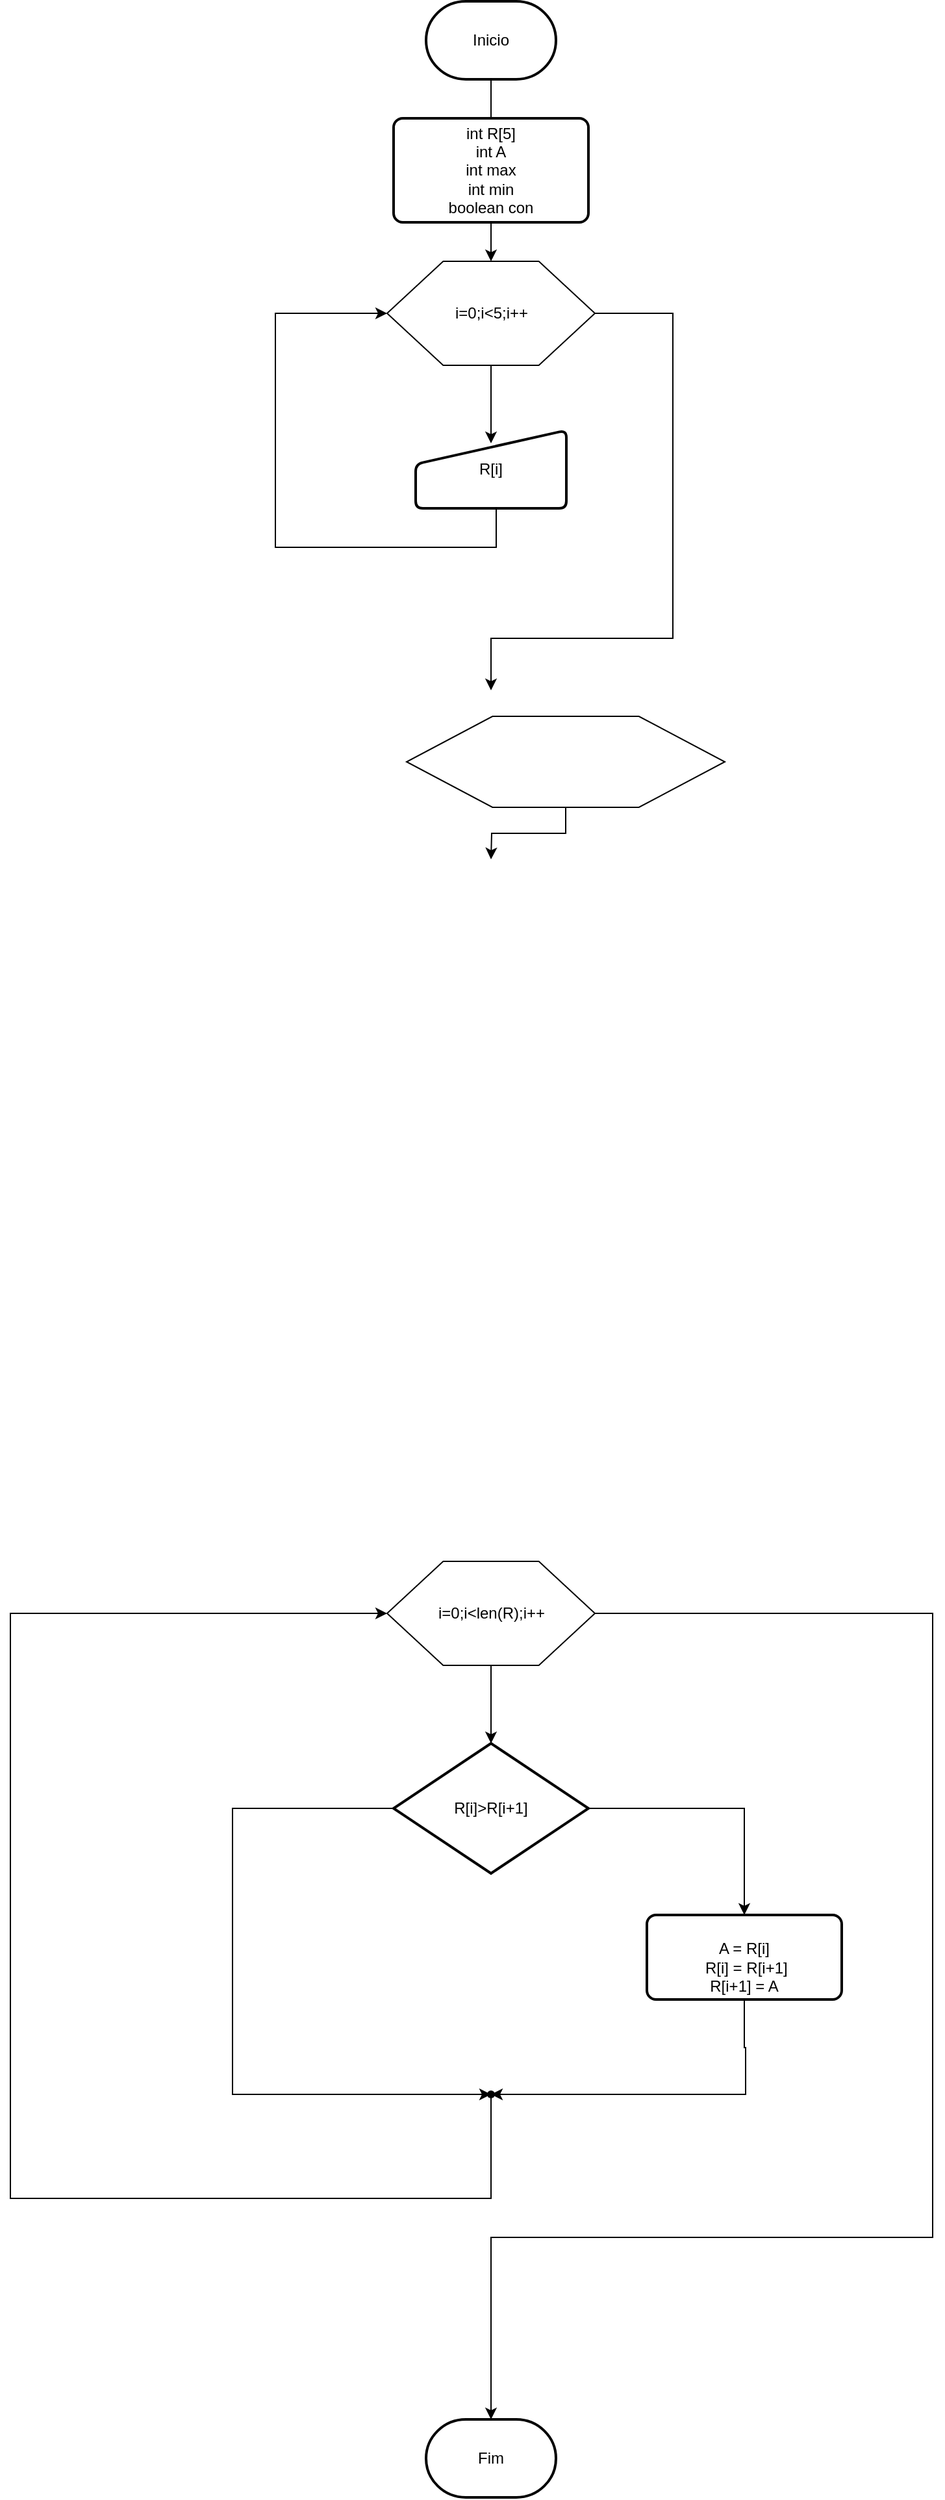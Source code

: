 <mxfile version="23.1.7" type="device">
  <diagram name="Página-1" id="Q1lwxgfZWoeKb_yKNUeq">
    <mxGraphModel dx="794" dy="1589" grid="1" gridSize="10" guides="1" tooltips="1" connect="1" arrows="1" fold="1" page="1" pageScale="1" pageWidth="827" pageHeight="1169" math="0" shadow="0">
      <root>
        <mxCell id="0" />
        <mxCell id="1" parent="0" />
        <mxCell id="gVxHu1LMaFXly7Ay0Iih-1" value="Inicio" style="strokeWidth=2;html=1;shape=mxgraph.flowchart.terminator;whiteSpace=wrap;" vertex="1" parent="1">
          <mxGeometry x="360" y="-240" width="100" height="60" as="geometry" />
        </mxCell>
        <mxCell id="gVxHu1LMaFXly7Ay0Iih-2" value="Fim" style="strokeWidth=2;html=1;shape=mxgraph.flowchart.terminator;whiteSpace=wrap;" vertex="1" parent="1">
          <mxGeometry x="360" y="1620" width="100" height="60" as="geometry" />
        </mxCell>
        <mxCell id="gVxHu1LMaFXly7Ay0Iih-4" style="edgeStyle=orthogonalEdgeStyle;rounded=0;orthogonalLoop=1;jettySize=auto;html=1;entryX=0.5;entryY=0.167;entryDx=0;entryDy=0;entryPerimeter=0;" edge="1" parent="1" source="gVxHu1LMaFXly7Ay0Iih-1">
          <mxGeometry relative="1" as="geometry">
            <mxPoint x="410" y="-139.98" as="targetPoint" />
          </mxGeometry>
        </mxCell>
        <mxCell id="gVxHu1LMaFXly7Ay0Iih-8" style="edgeStyle=orthogonalEdgeStyle;rounded=0;orthogonalLoop=1;jettySize=auto;html=1;entryX=0.5;entryY=0;entryDx=0;entryDy=0;" edge="1" parent="1" source="gVxHu1LMaFXly7Ay0Iih-6">
          <mxGeometry relative="1" as="geometry">
            <mxPoint x="410" y="1100" as="targetPoint" />
          </mxGeometry>
        </mxCell>
        <mxCell id="gVxHu1LMaFXly7Ay0Iih-6" value="i=0;i&amp;lt;len(R);i++" style="verticalLabelPosition=middle;verticalAlign=middle;html=1;shape=hexagon;perimeter=hexagonPerimeter2;arcSize=6;size=0.27;horizontal=1;labelPosition=center;align=center;" vertex="1" parent="1">
          <mxGeometry x="330" y="960" width="160" height="80" as="geometry" />
        </mxCell>
        <mxCell id="gVxHu1LMaFXly7Ay0Iih-13" style="edgeStyle=orthogonalEdgeStyle;rounded=0;orthogonalLoop=1;jettySize=auto;html=1;entryX=0.5;entryY=0;entryDx=0;entryDy=0;" edge="1" parent="1" source="gVxHu1LMaFXly7Ay0Iih-9" target="gVxHu1LMaFXly7Ay0Iih-11">
          <mxGeometry relative="1" as="geometry" />
        </mxCell>
        <mxCell id="gVxHu1LMaFXly7Ay0Iih-14" style="edgeStyle=orthogonalEdgeStyle;rounded=0;orthogonalLoop=1;jettySize=auto;html=1;entryX=0.167;entryY=0.7;entryDx=0;entryDy=0;entryPerimeter=0;" edge="1" parent="1" source="gVxHu1LMaFXly7Ay0Iih-9" target="gVxHu1LMaFXly7Ay0Iih-16">
          <mxGeometry relative="1" as="geometry">
            <mxPoint x="210" y="1360" as="targetPoint" />
            <Array as="points">
              <mxPoint x="211" y="1150" />
              <mxPoint x="211" y="1370" />
            </Array>
          </mxGeometry>
        </mxCell>
        <mxCell id="gVxHu1LMaFXly7Ay0Iih-9" value="R[i]&amp;gt;R[i+1]" style="strokeWidth=2;html=1;shape=mxgraph.flowchart.decision;whiteSpace=wrap;" vertex="1" parent="1">
          <mxGeometry x="335" y="1100" width="150" height="100" as="geometry" />
        </mxCell>
        <mxCell id="gVxHu1LMaFXly7Ay0Iih-17" style="edgeStyle=orthogonalEdgeStyle;rounded=0;orthogonalLoop=1;jettySize=auto;html=1;entryX=0.667;entryY=0.767;entryDx=0;entryDy=0;entryPerimeter=0;" edge="1" parent="1" source="gVxHu1LMaFXly7Ay0Iih-11" target="gVxHu1LMaFXly7Ay0Iih-16">
          <mxGeometry relative="1" as="geometry">
            <mxPoint x="605" y="1370" as="targetPoint" />
            <Array as="points">
              <mxPoint x="605" y="1334" />
              <mxPoint x="606" y="1334" />
              <mxPoint x="606" y="1370" />
            </Array>
          </mxGeometry>
        </mxCell>
        <mxCell id="gVxHu1LMaFXly7Ay0Iih-11" value="&lt;br&gt;A = R[i]&lt;br&gt;&amp;nbsp;R[i] = R[i+1]&lt;br&gt;R[i+1] = A" style="rounded=1;whiteSpace=wrap;html=1;absoluteArcSize=1;arcSize=14;strokeWidth=2;" vertex="1" parent="1">
          <mxGeometry x="530" y="1232" width="150" height="65" as="geometry" />
        </mxCell>
        <mxCell id="gVxHu1LMaFXly7Ay0Iih-19" style="edgeStyle=orthogonalEdgeStyle;rounded=0;orthogonalLoop=1;jettySize=auto;html=1;entryX=0;entryY=0.5;entryDx=0;entryDy=0;" edge="1" parent="1" source="gVxHu1LMaFXly7Ay0Iih-16" target="gVxHu1LMaFXly7Ay0Iih-6">
          <mxGeometry relative="1" as="geometry">
            <mxPoint x="40" y="993.333" as="targetPoint" />
            <Array as="points">
              <mxPoint x="410" y="1450" />
              <mxPoint x="40" y="1450" />
              <mxPoint x="40" y="1000" />
            </Array>
          </mxGeometry>
        </mxCell>
        <mxCell id="gVxHu1LMaFXly7Ay0Iih-16" value="" style="shape=waypoint;sketch=0;size=6;pointerEvents=1;points=[];fillColor=none;resizable=0;rotatable=0;perimeter=centerPerimeter;snapToPoint=1;" vertex="1" parent="1">
          <mxGeometry x="400" y="1360" width="20" height="20" as="geometry" />
        </mxCell>
        <mxCell id="gVxHu1LMaFXly7Ay0Iih-20" style="edgeStyle=orthogonalEdgeStyle;rounded=0;orthogonalLoop=1;jettySize=auto;html=1;entryX=0.5;entryY=0;entryDx=0;entryDy=0;entryPerimeter=0;" edge="1" parent="1" source="gVxHu1LMaFXly7Ay0Iih-6" target="gVxHu1LMaFXly7Ay0Iih-2">
          <mxGeometry relative="1" as="geometry">
            <mxPoint x="470" y="1560" as="targetPoint" />
            <Array as="points">
              <mxPoint x="750" y="1000" />
              <mxPoint x="750" y="1480" />
              <mxPoint x="410" y="1480" />
              <mxPoint x="410" y="1600" />
            </Array>
          </mxGeometry>
        </mxCell>
        <mxCell id="gVxHu1LMaFXly7Ay0Iih-23" style="edgeStyle=orthogonalEdgeStyle;rounded=0;orthogonalLoop=1;jettySize=auto;html=1;" edge="1" parent="1" source="gVxHu1LMaFXly7Ay0Iih-22">
          <mxGeometry relative="1" as="geometry">
            <mxPoint x="410" y="100" as="targetPoint" />
          </mxGeometry>
        </mxCell>
        <mxCell id="gVxHu1LMaFXly7Ay0Iih-31" style="edgeStyle=orthogonalEdgeStyle;rounded=0;orthogonalLoop=1;jettySize=auto;html=1;" edge="1" parent="1" source="gVxHu1LMaFXly7Ay0Iih-22">
          <mxGeometry relative="1" as="geometry">
            <mxPoint x="410" y="290" as="targetPoint" />
            <Array as="points">
              <mxPoint x="550" />
              <mxPoint x="550" y="250" />
              <mxPoint x="410" y="250" />
              <mxPoint x="410" y="290" />
            </Array>
          </mxGeometry>
        </mxCell>
        <mxCell id="gVxHu1LMaFXly7Ay0Iih-22" value="i=0;i&amp;lt;5;i++" style="verticalLabelPosition=middle;verticalAlign=middle;html=1;shape=hexagon;perimeter=hexagonPerimeter2;arcSize=6;size=0.27;horizontal=1;labelPosition=center;align=center;" vertex="1" parent="1">
          <mxGeometry x="330" y="-40" width="160" height="80" as="geometry" />
        </mxCell>
        <mxCell id="gVxHu1LMaFXly7Ay0Iih-25" style="edgeStyle=orthogonalEdgeStyle;rounded=0;orthogonalLoop=1;jettySize=auto;html=1;entryX=0;entryY=0.5;entryDx=0;entryDy=0;" edge="1" parent="1" target="gVxHu1LMaFXly7Ay0Iih-22">
          <mxGeometry relative="1" as="geometry">
            <mxPoint x="244" as="targetPoint" />
            <mxPoint x="414" y="150" as="sourcePoint" />
            <Array as="points">
              <mxPoint x="414" y="180" />
              <mxPoint x="244" y="180" />
              <mxPoint x="244" />
            </Array>
          </mxGeometry>
        </mxCell>
        <mxCell id="gVxHu1LMaFXly7Ay0Iih-24" value="R[i]" style="html=1;strokeWidth=2;shape=manualInput;whiteSpace=wrap;rounded=1;size=26;arcSize=11;" vertex="1" parent="1">
          <mxGeometry x="352" y="90" width="116" height="60" as="geometry" />
        </mxCell>
        <mxCell id="gVxHu1LMaFXly7Ay0Iih-30" style="edgeStyle=orthogonalEdgeStyle;rounded=0;orthogonalLoop=1;jettySize=auto;html=1;entryX=0.5;entryY=0;entryDx=0;entryDy=0;" edge="1" parent="1" source="gVxHu1LMaFXly7Ay0Iih-27" target="gVxHu1LMaFXly7Ay0Iih-22">
          <mxGeometry relative="1" as="geometry" />
        </mxCell>
        <mxCell id="gVxHu1LMaFXly7Ay0Iih-27" value="int R[5]&lt;br&gt;int A&lt;br&gt;int max&lt;br&gt;int min&lt;br&gt;boolean con" style="rounded=1;whiteSpace=wrap;html=1;absoluteArcSize=1;arcSize=14;strokeWidth=2;" vertex="1" parent="1">
          <mxGeometry x="335" y="-150" width="150" height="80" as="geometry" />
        </mxCell>
        <mxCell id="gVxHu1LMaFXly7Ay0Iih-33" style="edgeStyle=orthogonalEdgeStyle;rounded=0;orthogonalLoop=1;jettySize=auto;html=1;" edge="1" parent="1" source="gVxHu1LMaFXly7Ay0Iih-32">
          <mxGeometry relative="1" as="geometry">
            <mxPoint x="410" y="420" as="targetPoint" />
          </mxGeometry>
        </mxCell>
        <mxCell id="gVxHu1LMaFXly7Ay0Iih-32" value="" style="verticalLabelPosition=middle;verticalAlign=middle;html=1;shape=hexagon;perimeter=hexagonPerimeter2;arcSize=6;size=0.27;labelPosition=center;align=center;" vertex="1" parent="1">
          <mxGeometry x="345" y="310" width="245" height="70" as="geometry" />
        </mxCell>
      </root>
    </mxGraphModel>
  </diagram>
</mxfile>
